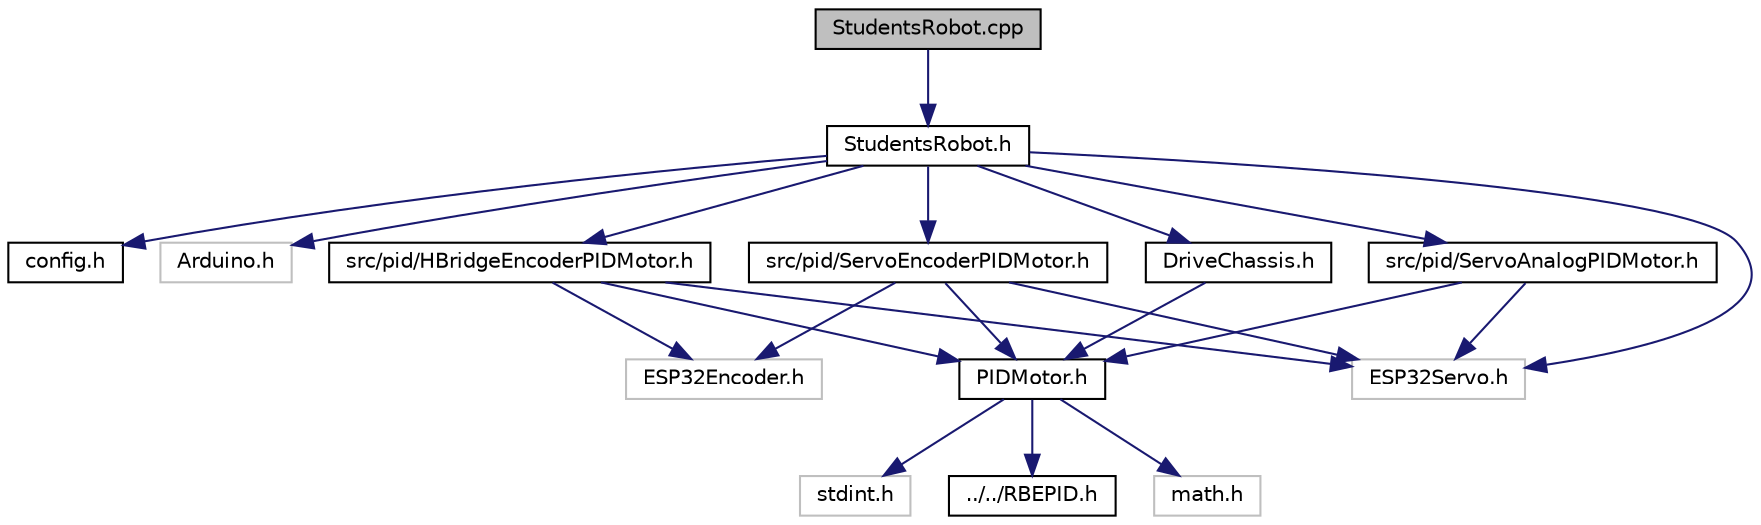 digraph "StudentsRobot.cpp"
{
  edge [fontname="Helvetica",fontsize="10",labelfontname="Helvetica",labelfontsize="10"];
  node [fontname="Helvetica",fontsize="10",shape=record];
  Node0 [label="StudentsRobot.cpp",height=0.2,width=0.4,color="black", fillcolor="grey75", style="filled", fontcolor="black"];
  Node0 -> Node1 [color="midnightblue",fontsize="10",style="solid",fontname="Helvetica"];
  Node1 [label="StudentsRobot.h",height=0.2,width=0.4,color="black", fillcolor="white", style="filled",URL="$StudentsRobot_8h.html"];
  Node1 -> Node2 [color="midnightblue",fontsize="10",style="solid",fontname="Helvetica"];
  Node2 [label="config.h",height=0.2,width=0.4,color="black", fillcolor="white", style="filled",URL="$config_8h.html"];
  Node1 -> Node3 [color="midnightblue",fontsize="10",style="solid",fontname="Helvetica"];
  Node3 [label="Arduino.h",height=0.2,width=0.4,color="grey75", fillcolor="white", style="filled"];
  Node1 -> Node4 [color="midnightblue",fontsize="10",style="solid",fontname="Helvetica"];
  Node4 [label="src/pid/ServoEncoderPIDMotor.h",height=0.2,width=0.4,color="black", fillcolor="white", style="filled",URL="$ServoEncoderPIDMotor_8h.html"];
  Node4 -> Node5 [color="midnightblue",fontsize="10",style="solid",fontname="Helvetica"];
  Node5 [label="PIDMotor.h",height=0.2,width=0.4,color="black", fillcolor="white", style="filled",URL="$PIDMotor_8h.html"];
  Node5 -> Node6 [color="midnightblue",fontsize="10",style="solid",fontname="Helvetica"];
  Node6 [label="stdint.h",height=0.2,width=0.4,color="grey75", fillcolor="white", style="filled"];
  Node5 -> Node7 [color="midnightblue",fontsize="10",style="solid",fontname="Helvetica"];
  Node7 [label="../../RBEPID.h",height=0.2,width=0.4,color="black", fillcolor="white", style="filled",URL="$RBEPID_8h.html"];
  Node5 -> Node8 [color="midnightblue",fontsize="10",style="solid",fontname="Helvetica"];
  Node8 [label="math.h",height=0.2,width=0.4,color="grey75", fillcolor="white", style="filled"];
  Node4 -> Node9 [color="midnightblue",fontsize="10",style="solid",fontname="Helvetica"];
  Node9 [label="ESP32Servo.h",height=0.2,width=0.4,color="grey75", fillcolor="white", style="filled"];
  Node4 -> Node10 [color="midnightblue",fontsize="10",style="solid",fontname="Helvetica"];
  Node10 [label="ESP32Encoder.h",height=0.2,width=0.4,color="grey75", fillcolor="white", style="filled"];
  Node1 -> Node11 [color="midnightblue",fontsize="10",style="solid",fontname="Helvetica"];
  Node11 [label="src/pid/HBridgeEncoderPIDMotor.h",height=0.2,width=0.4,color="black", fillcolor="white", style="filled",URL="$HBridgeEncoderPIDMotor_8h.html"];
  Node11 -> Node5 [color="midnightblue",fontsize="10",style="solid",fontname="Helvetica"];
  Node11 -> Node9 [color="midnightblue",fontsize="10",style="solid",fontname="Helvetica"];
  Node11 -> Node10 [color="midnightblue",fontsize="10",style="solid",fontname="Helvetica"];
  Node1 -> Node12 [color="midnightblue",fontsize="10",style="solid",fontname="Helvetica"];
  Node12 [label="src/pid/ServoAnalogPIDMotor.h",height=0.2,width=0.4,color="black", fillcolor="white", style="filled",URL="$ServoAnalogPIDMotor_8h.html"];
  Node12 -> Node5 [color="midnightblue",fontsize="10",style="solid",fontname="Helvetica"];
  Node12 -> Node9 [color="midnightblue",fontsize="10",style="solid",fontname="Helvetica"];
  Node1 -> Node9 [color="midnightblue",fontsize="10",style="solid",fontname="Helvetica"];
  Node1 -> Node13 [color="midnightblue",fontsize="10",style="solid",fontname="Helvetica"];
  Node13 [label="DriveChassis.h",height=0.2,width=0.4,color="black", fillcolor="white", style="filled",URL="$DriveChassis_8h.html"];
  Node13 -> Node5 [color="midnightblue",fontsize="10",style="solid",fontname="Helvetica"];
}
